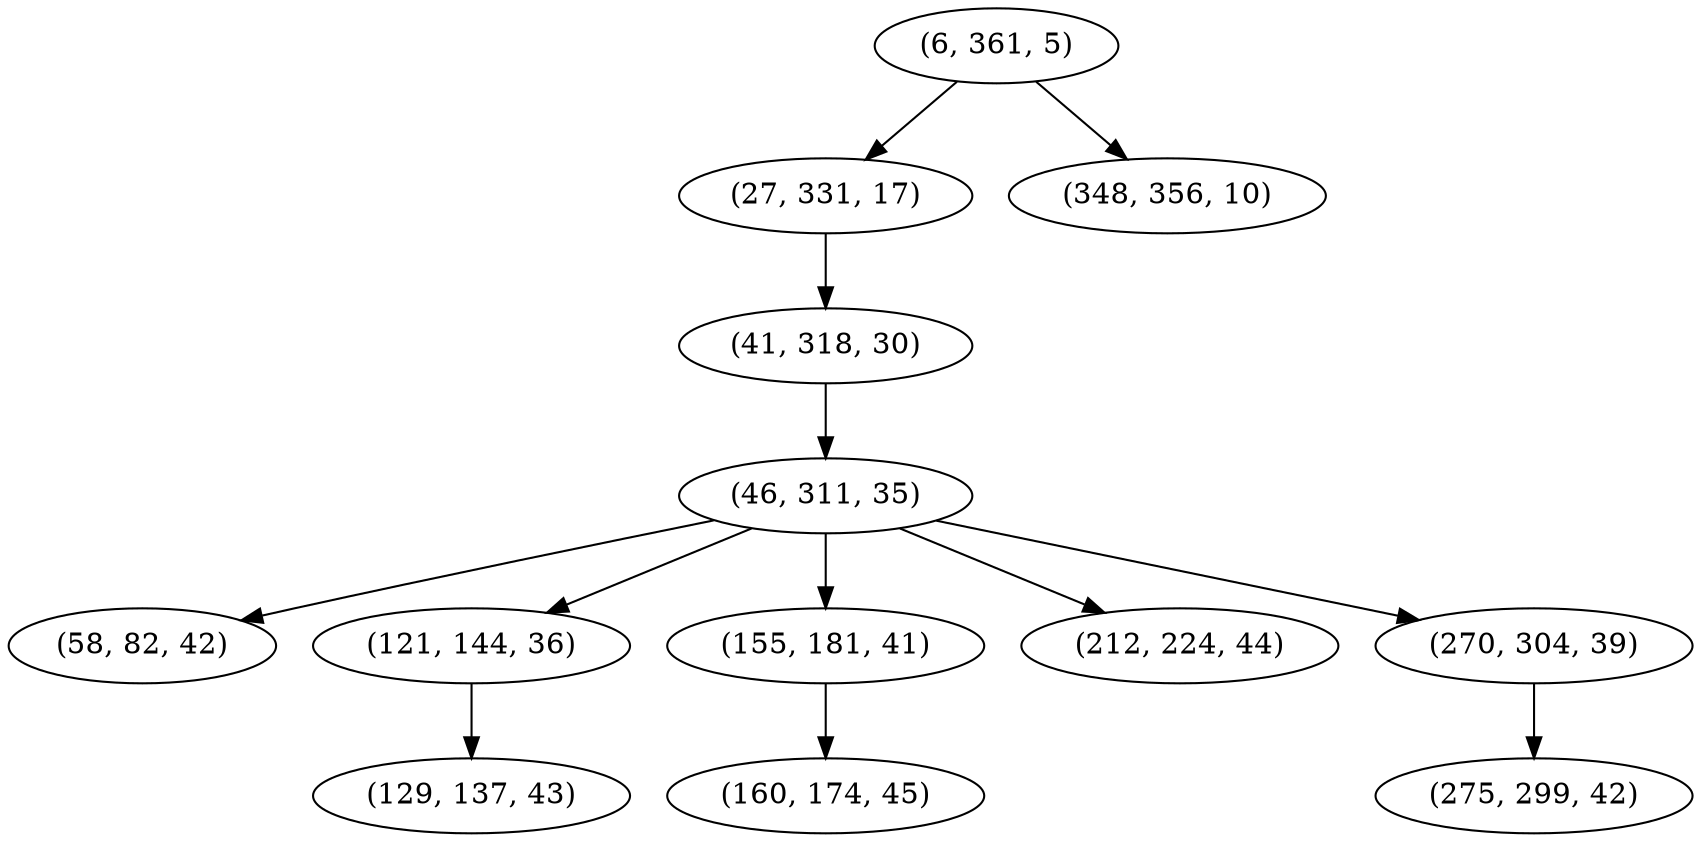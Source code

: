 digraph tree {
    "(6, 361, 5)";
    "(27, 331, 17)";
    "(41, 318, 30)";
    "(46, 311, 35)";
    "(58, 82, 42)";
    "(121, 144, 36)";
    "(129, 137, 43)";
    "(155, 181, 41)";
    "(160, 174, 45)";
    "(212, 224, 44)";
    "(270, 304, 39)";
    "(275, 299, 42)";
    "(348, 356, 10)";
    "(6, 361, 5)" -> "(27, 331, 17)";
    "(6, 361, 5)" -> "(348, 356, 10)";
    "(27, 331, 17)" -> "(41, 318, 30)";
    "(41, 318, 30)" -> "(46, 311, 35)";
    "(46, 311, 35)" -> "(58, 82, 42)";
    "(46, 311, 35)" -> "(121, 144, 36)";
    "(46, 311, 35)" -> "(155, 181, 41)";
    "(46, 311, 35)" -> "(212, 224, 44)";
    "(46, 311, 35)" -> "(270, 304, 39)";
    "(121, 144, 36)" -> "(129, 137, 43)";
    "(155, 181, 41)" -> "(160, 174, 45)";
    "(270, 304, 39)" -> "(275, 299, 42)";
}
